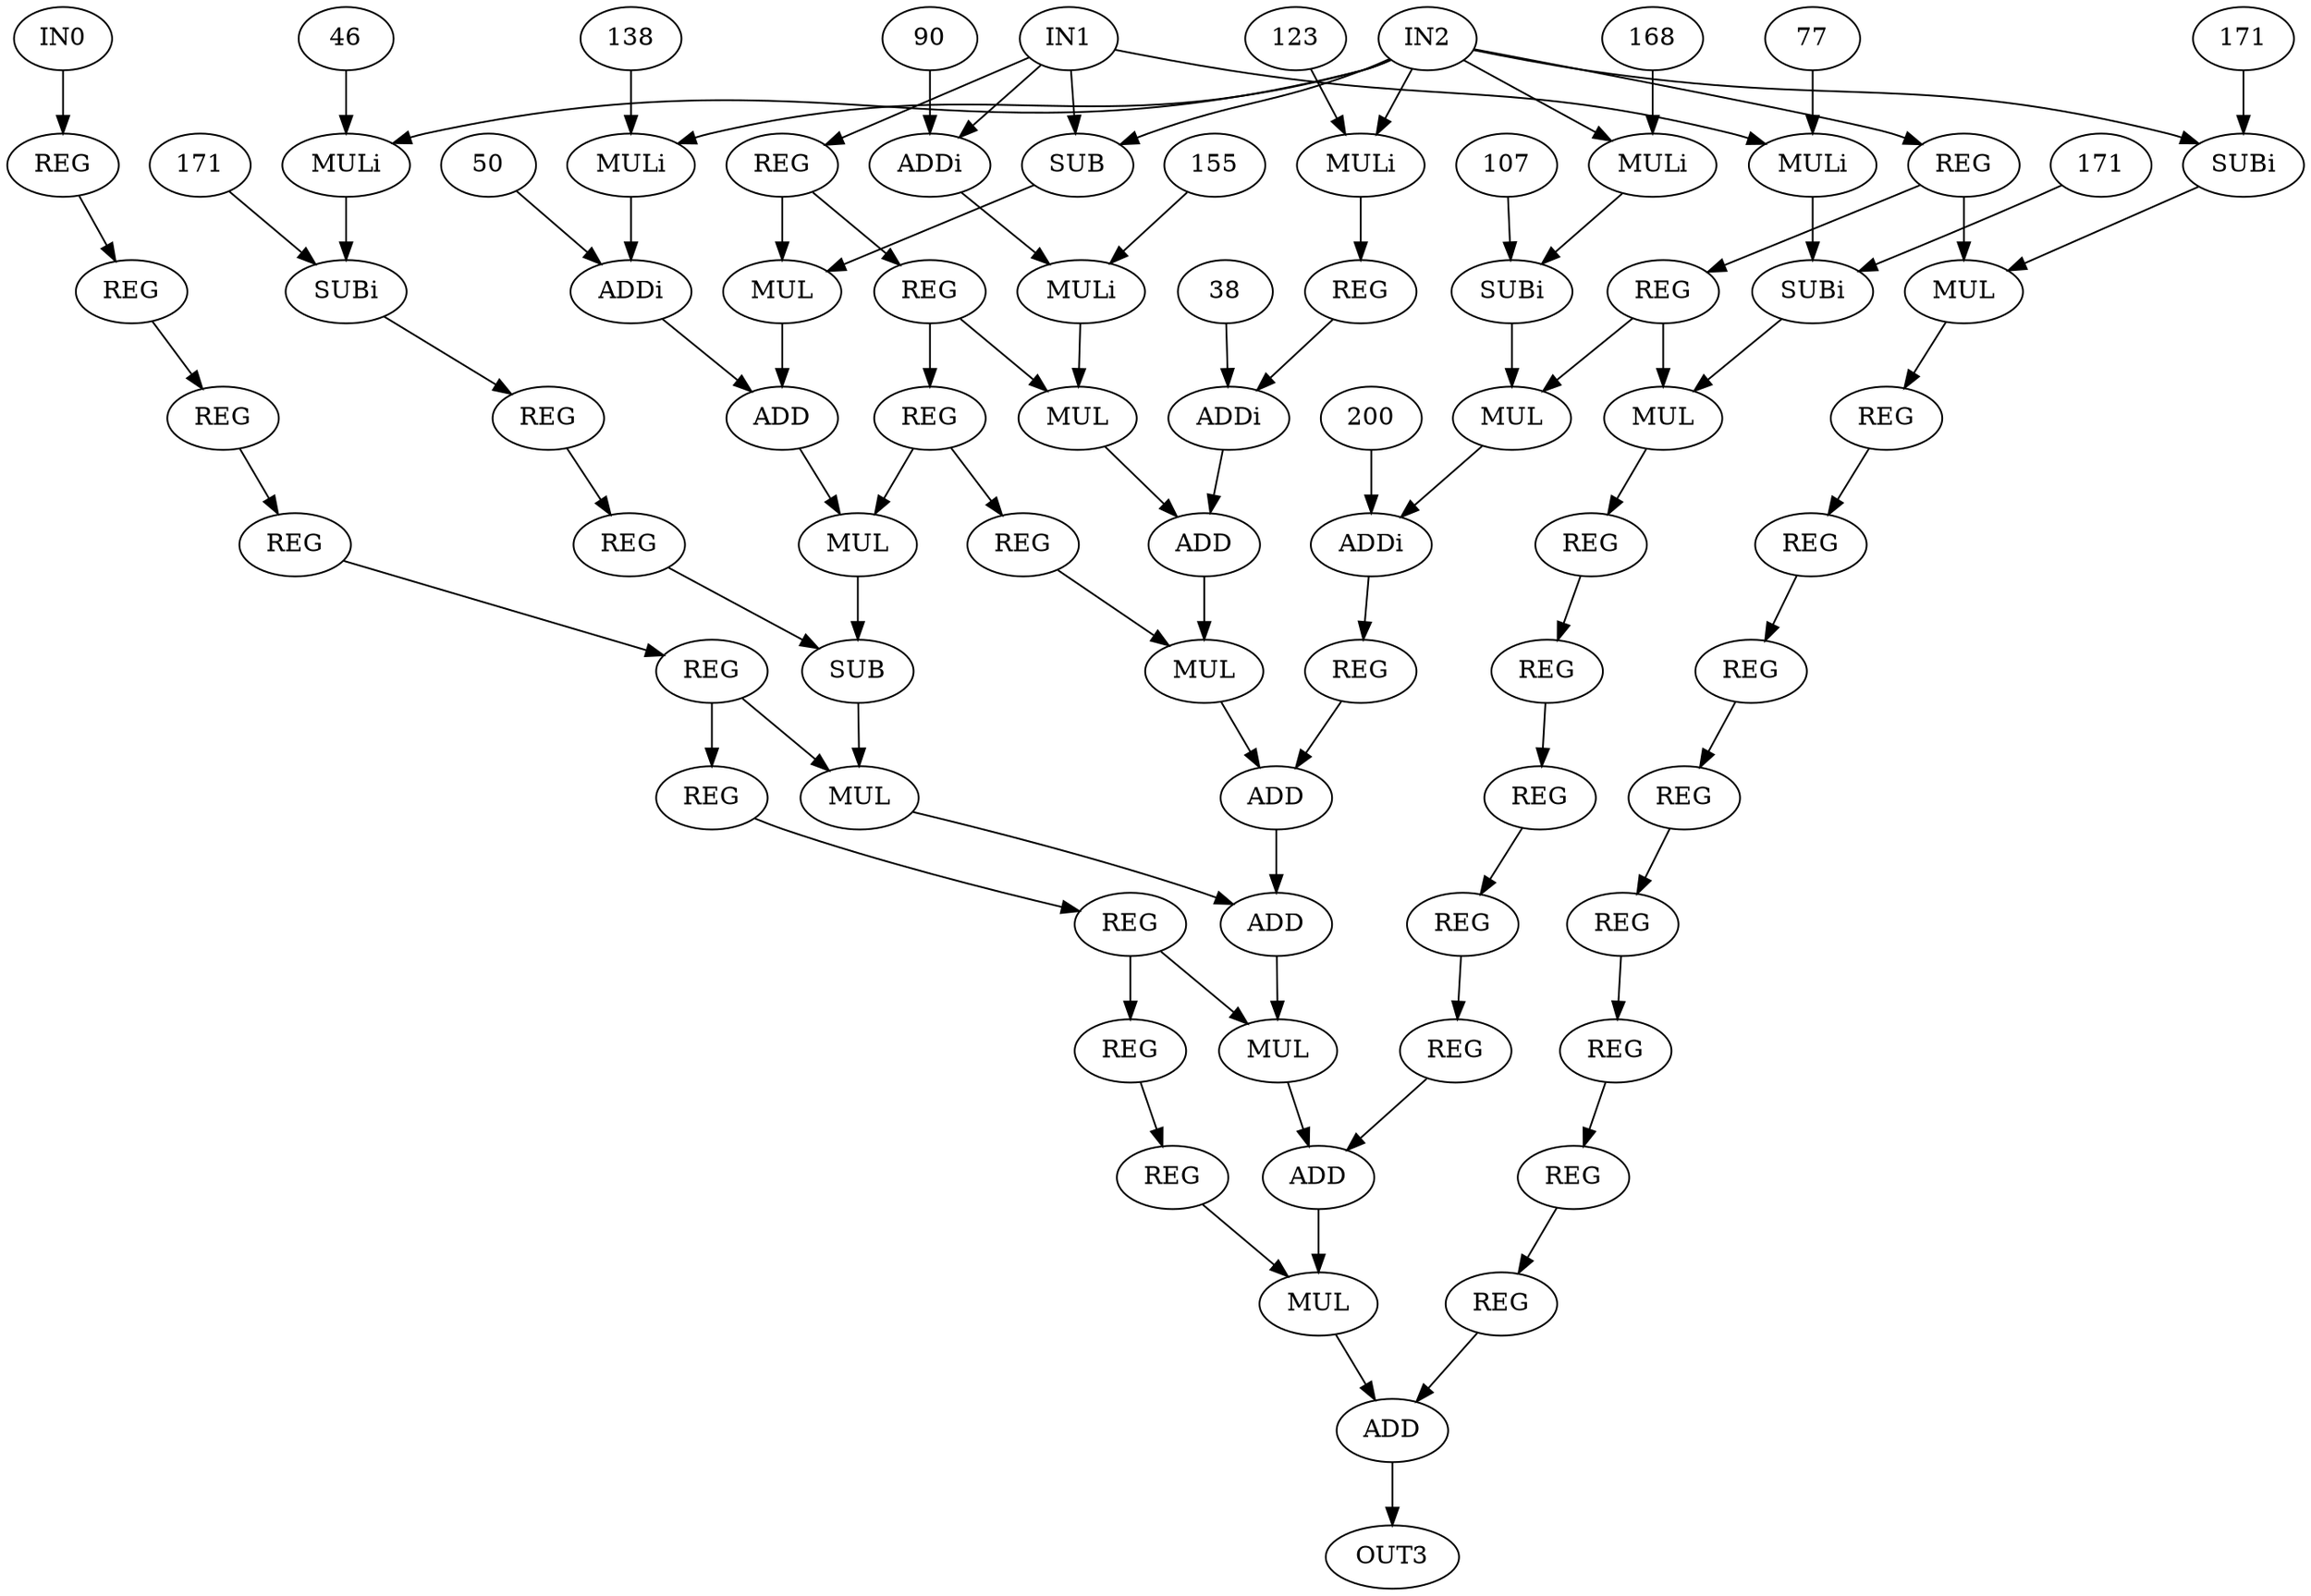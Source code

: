 digraph poly8{
 0 [ label = IN0 ]
 1 [ label = IN1 ]
 2 [ label = IN2 ]
 3 [ label = OUT3 ]
 4 [ label = MUL]
 5 [ label = MUL]
 6 [ label = MUL]
 7 [ label = MUL]
 8 [ label = MUL]
 9 [ label = MUL]
 10 [ label = MUL]
 11 [ label = MUL]
 12 [ label = MUL]
 13 [ label = MUL]
 14 [ label = SUB]
 15 [ label = SUB]
 16 [ label = ADD]
 17 [ label = ADD]
 18 [ label = ADD]
 19 [ label = ADD]
 20 [ label = ADD]
 21 [ label = ADD]
 22 [ label = ADDi, VALUE = 90]
 "22.90"[ label = 90 ]
 23 [ label = ADDi, VALUE = 38]
 "23.38"[ label = 38 ]
 24 [ label = ADDi, VALUE = 50]
 "24.50"[ label = 50 ]
 25 [ label = ADDi, VALUE = 200]
 "25.200"[ label = 200 ]
 26 [ label = MULi, VALUE = 155]
 "26.155"[ label = 155 ]
 27 [ label = MULi, VALUE = 77]
 "27.77"[ label = 77 ]
 28 [ label = MULi, VALUE = 123]
 "28.123"[ label = 123 ]
 29 [ label = MULi, VALUE = 138]
 "29.138"[ label = 138 ]
 30 [ label = MULi, VALUE = 168]
 "30.168"[ label = 168 ]
 31 [ label = MULi, VALUE = 46]
 "31.46"[ label = 46 ]
 32 [ label = SUBi, VALUE = 171]
 "32.171"[ label = 171 ]
 33 [ label = SUBi, VALUE = 171]
 "33.171"[ label = 171 ]
 34 [ label = SUBi, VALUE = 171]
 "34.171"[ label = 171 ]
 35 [ label = SUBi, VALUE = 107]
 "35.107"[ label = 107 ]
 36 [ label = REG]
 37 [ label = REG]
 38 [ label = REG]
 39 [ label = REG]
 40 [ label = REG]
 41 [ label = REG]
 42 [ label = REG]
 43 [ label = REG]
 44 [ label = REG]
 45 [ label = REG]
 46 [ label = REG]
 47 [ label = REG]
 48 [ label = REG]
 49 [ label = REG]
 50 [ label = REG]
 51 [ label = REG]
 52 [ label = REG]
 53 [ label = REG]
 54 [ label = REG]
 55 [ label = REG]
 56 [ label = REG]
 57 [ label = REG]
 58 [ label = REG]
 59 [ label = REG]
 60 [ label = REG]
 61 [ label = REG]
 62 [ label = REG]
 63 [ label = REG]
 64 [ label = REG]
 65 [ label = REG]
 66 [ label = REG]
 67 [ label = REG]
 0 -> 36
 1 -> 45
 1 -> 22
 1 -> 27
 1 -> 15
 2 -> 15
 2 -> 55
 2 -> 28
 2 -> 29
 2 -> 30
 2 -> 31
 2 -> 33
 4 -> 16
 5 -> 17
 6 -> 14
 7 -> 49
 8 -> 20
 9 -> 21
 10 -> 19
 11 -> 18
 12 -> 60
 13 -> 25
 14 -> 5
 15 -> 10
 16 -> 3
 17 -> 9
 18 -> 8
 19 -> 6
 20 -> 17
 21 -> 4
 "22.90" -> 22
 22 -> 26
 "23.38" -> 23
 23 -> 18
 "24.50" -> 24
 24 -> 19
 "25.200" -> 25
 25 -> 57
 "26.155" -> 26
 26 -> 11
 46 -> 11
 "27.77" -> 27
 27 -> 32
 "28.123" -> 28
 28 -> 54
 "29.138" -> 29
 29 -> 24
 "30.168" -> 30
 30 -> 35
 "31.46" -> 31
 31 -> 34
 "32.171" -> 32
 32 -> 7
 "33.171" -> 33
 33 -> 12
 "34.171" -> 34
 34 -> 58
 "35.107" -> 35
 35 -> 13
 36 -> 37
 37 -> 38
 38 -> 39
 39 -> 40
 40 -> 5
 40 -> 41
 41 -> 42
 42 -> 9
 42 -> 43
 43 -> 44
 44 -> 4
 45 -> 46
 45 -> 10
 46 -> 47
 47 -> 48
 47 -> 6
 48 -> 8
 49 -> 50
 50 -> 51
 51 -> 52
 52 -> 53
 53 -> 21
 54 -> 23
 55 -> 56
 55 -> 12
 56 -> 7
 56 -> 13
 57 -> 20
 58 -> 59
 59 -> 14
 60 -> 61
 61 -> 62
 62 -> 63
 63 -> 64
 64 -> 65
 65 -> 66
 66 -> 67
 67 -> 16
}
